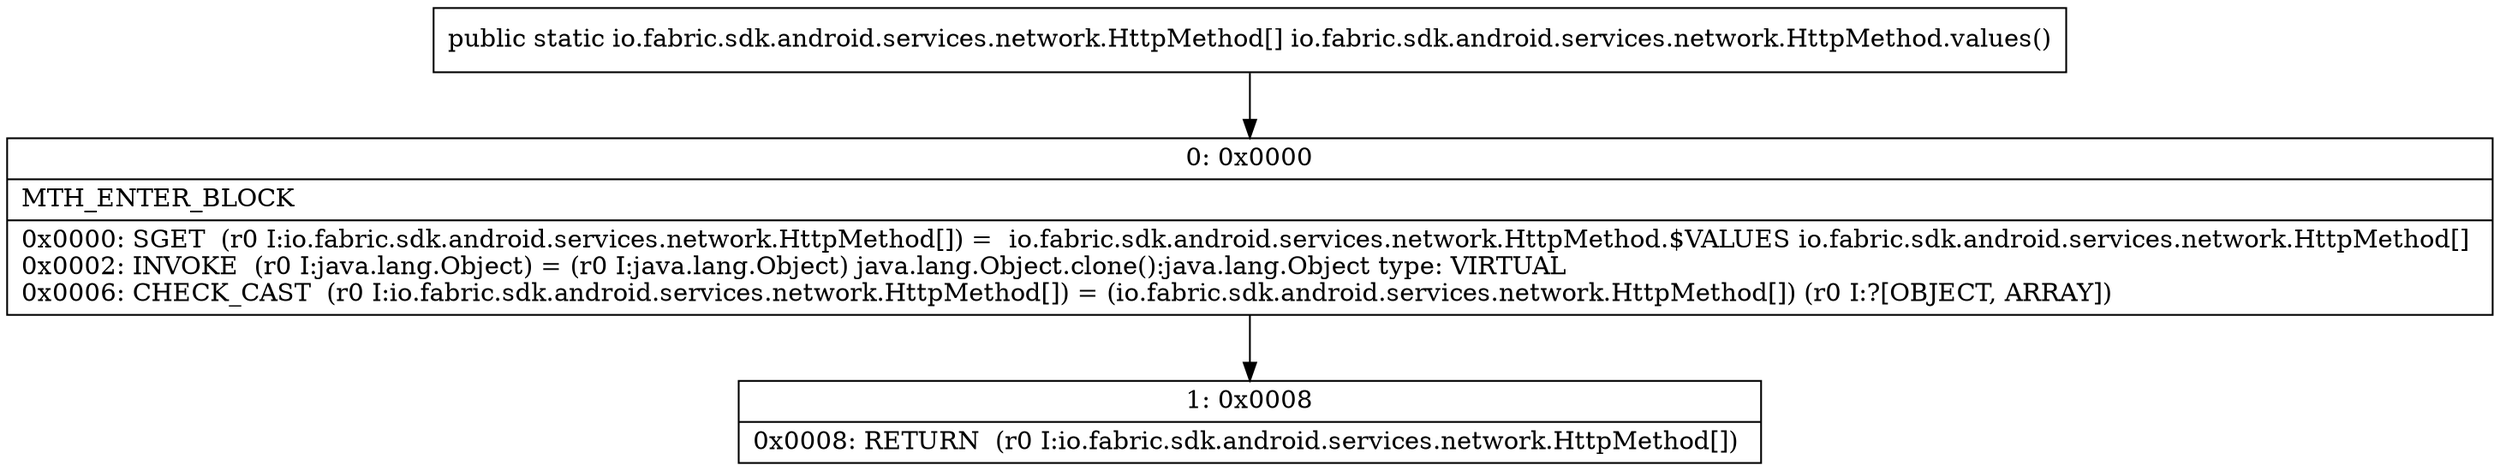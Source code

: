 digraph "CFG forio.fabric.sdk.android.services.network.HttpMethod.values()[Lio\/fabric\/sdk\/android\/services\/network\/HttpMethod;" {
Node_0 [shape=record,label="{0\:\ 0x0000|MTH_ENTER_BLOCK\l|0x0000: SGET  (r0 I:io.fabric.sdk.android.services.network.HttpMethod[]) =  io.fabric.sdk.android.services.network.HttpMethod.$VALUES io.fabric.sdk.android.services.network.HttpMethod[] \l0x0002: INVOKE  (r0 I:java.lang.Object) = (r0 I:java.lang.Object) java.lang.Object.clone():java.lang.Object type: VIRTUAL \l0x0006: CHECK_CAST  (r0 I:io.fabric.sdk.android.services.network.HttpMethod[]) = (io.fabric.sdk.android.services.network.HttpMethod[]) (r0 I:?[OBJECT, ARRAY]) \l}"];
Node_1 [shape=record,label="{1\:\ 0x0008|0x0008: RETURN  (r0 I:io.fabric.sdk.android.services.network.HttpMethod[]) \l}"];
MethodNode[shape=record,label="{public static io.fabric.sdk.android.services.network.HttpMethod[] io.fabric.sdk.android.services.network.HttpMethod.values() }"];
MethodNode -> Node_0;
Node_0 -> Node_1;
}

